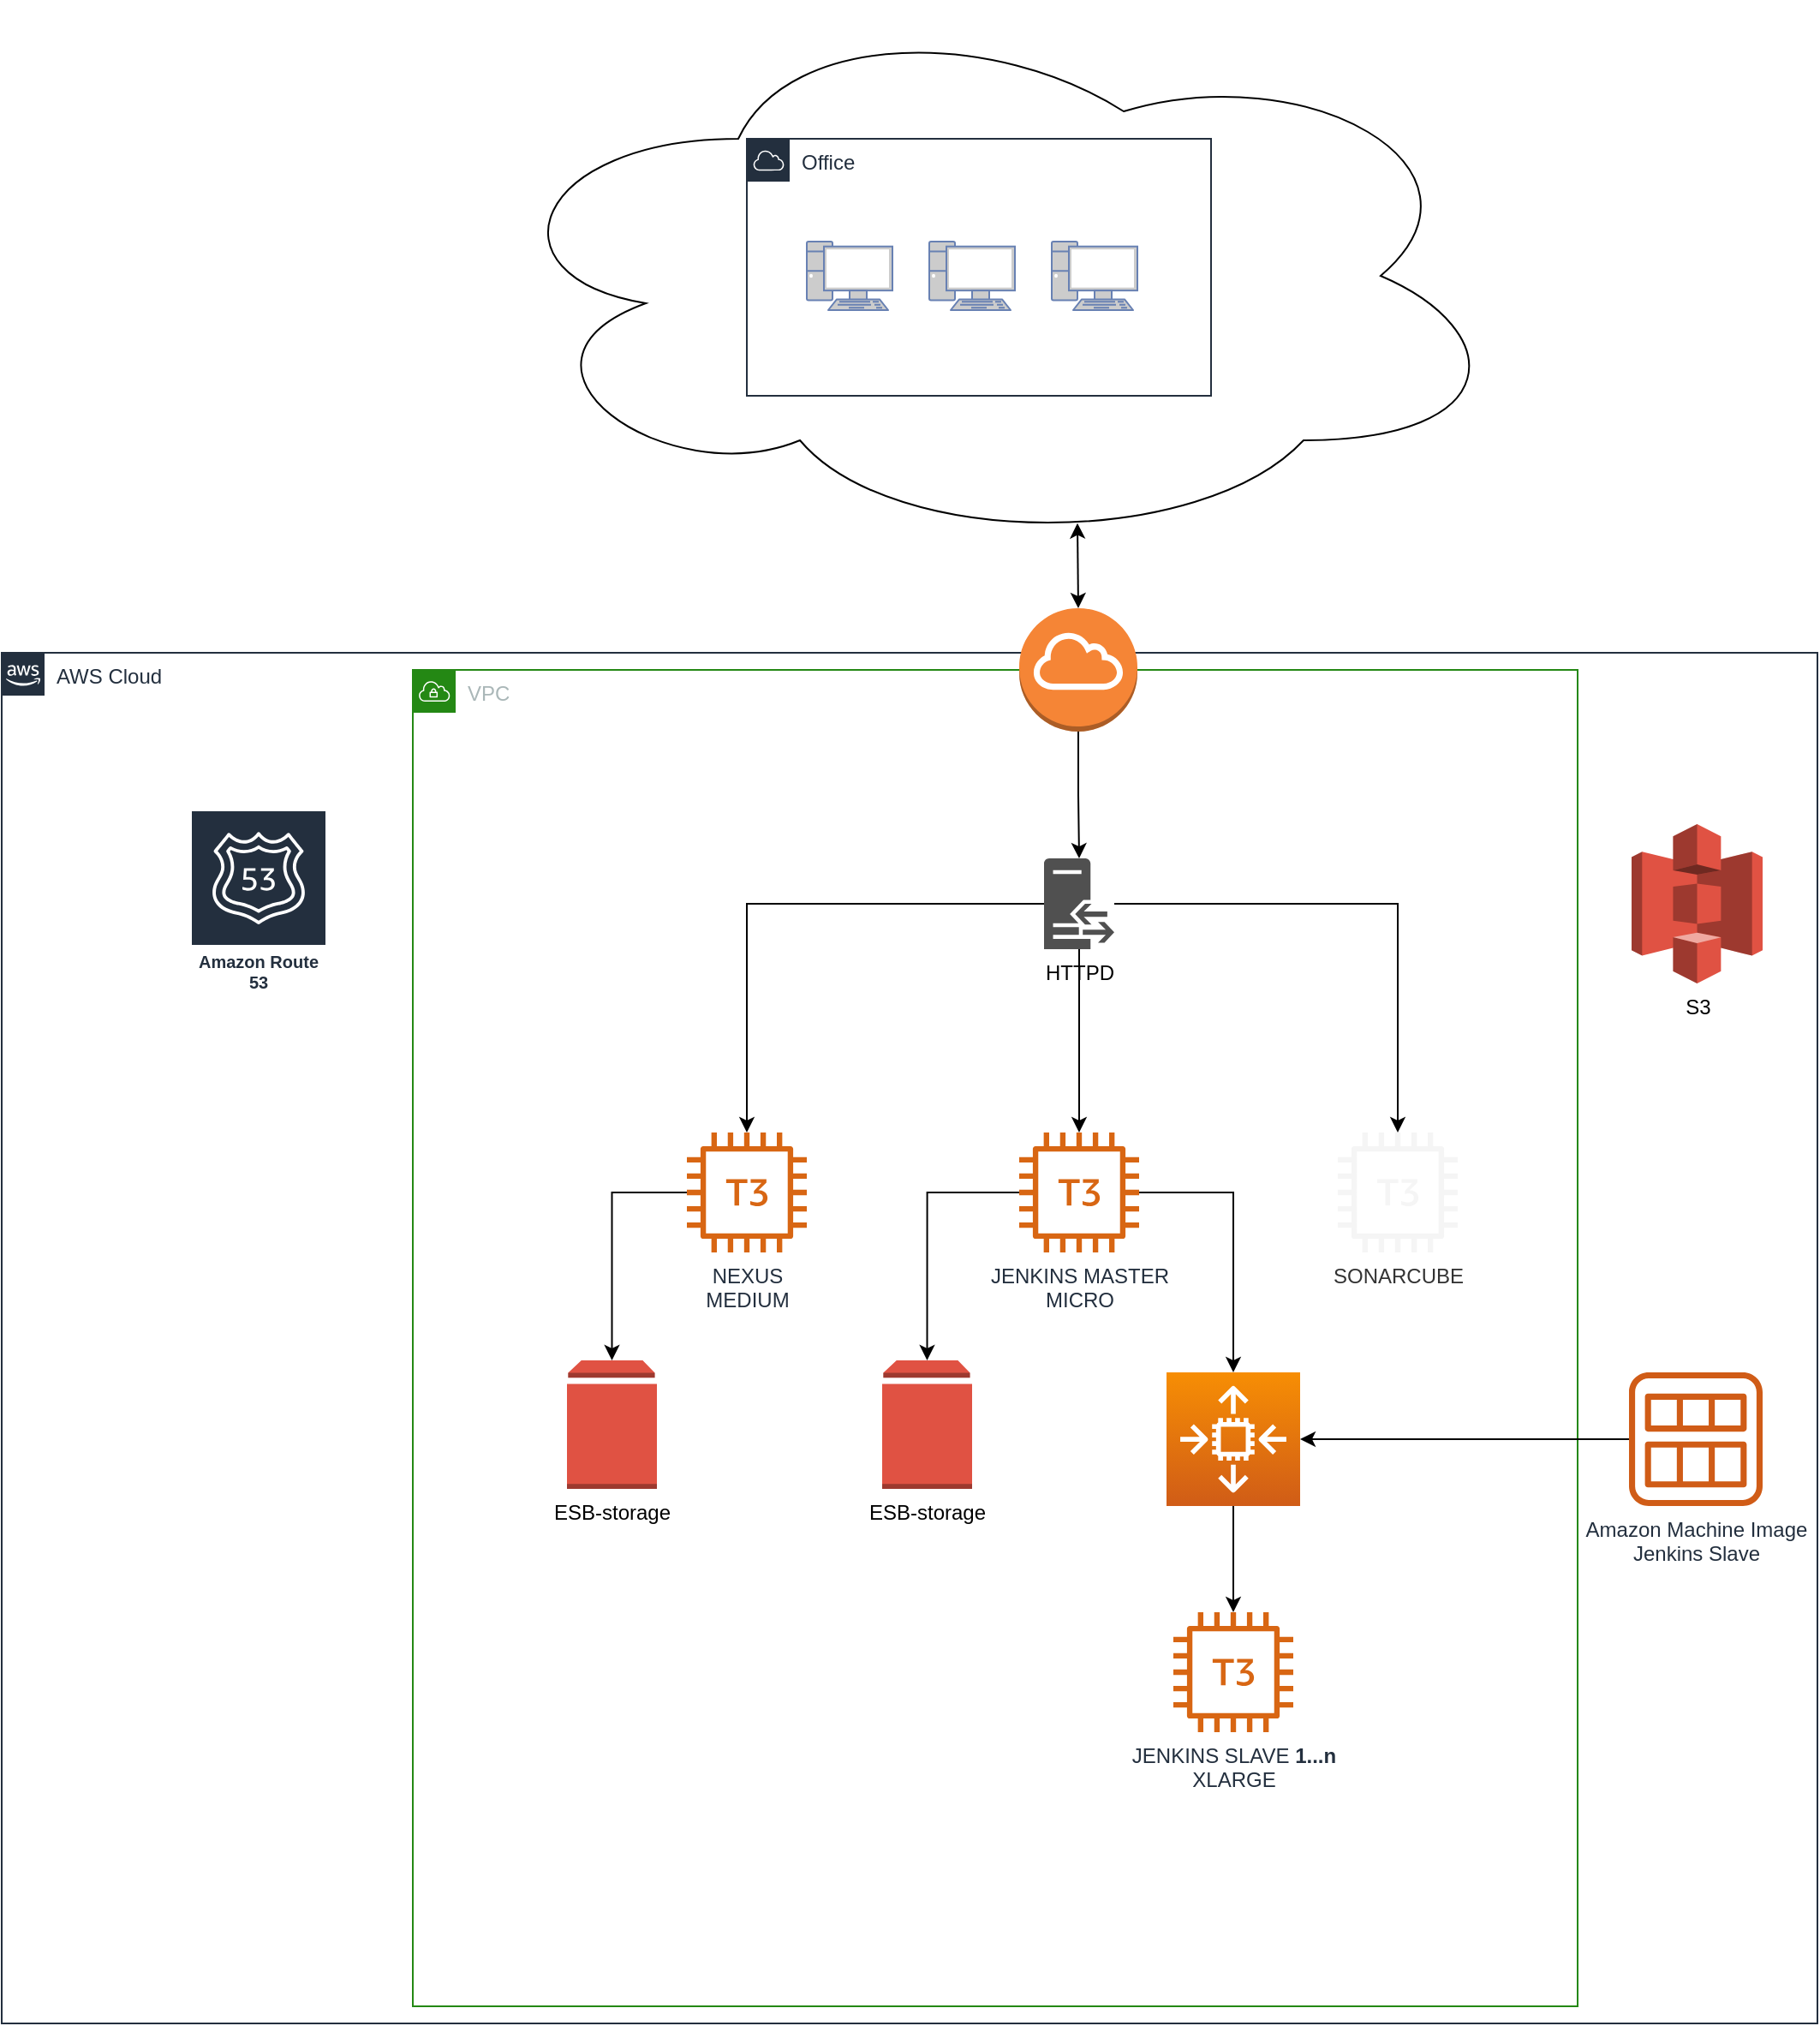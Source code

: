 <mxfile version="12.3.2" type="device" pages="1"><diagram id="eM5rHPxyaXJpARt1h5-0" name="Page-1"><mxGraphModel dx="1648" dy="1403" grid="1" gridSize="10" guides="1" tooltips="1" connect="1" arrows="1" fold="1" page="1" pageScale="1" pageWidth="1169" pageHeight="827" math="0" shadow="0"><root><mxCell id="0"/><mxCell id="1" parent="0"/><mxCell id="tSvXJsjY6IldfzyrYCN4-5" value="" style="ellipse;shape=cloud;whiteSpace=wrap;html=1;" vertex="1" parent="1"><mxGeometry x="320" y="10" width="600" height="320" as="geometry"/></mxCell><mxCell id="tSvXJsjY6IldfzyrYCN4-1" value="AWS Cloud" style="points=[[0,0],[0.25,0],[0.5,0],[0.75,0],[1,0],[1,0.25],[1,0.5],[1,0.75],[1,1],[0.75,1],[0.5,1],[0.25,1],[0,1],[0,0.75],[0,0.5],[0,0.25]];outlineConnect=0;gradientColor=none;html=1;whiteSpace=wrap;fontSize=12;fontStyle=0;shape=mxgraph.aws4.group;grIcon=mxgraph.aws4.group_aws_cloud_alt;strokeColor=#232F3E;fillColor=none;verticalAlign=top;align=left;spacingLeft=30;fontColor=#232F3E;dashed=0;" vertex="1" parent="1"><mxGeometry x="40" y="390" width="1060" height="800" as="geometry"/></mxCell><mxCell id="tSvXJsjY6IldfzyrYCN4-3" value="VPC" style="points=[[0,0],[0.25,0],[0.5,0],[0.75,0],[1,0],[1,0.25],[1,0.5],[1,0.75],[1,1],[0.75,1],[0.5,1],[0.25,1],[0,1],[0,0.75],[0,0.5],[0,0.25]];outlineConnect=0;gradientColor=none;html=1;whiteSpace=wrap;fontSize=12;fontStyle=0;shape=mxgraph.aws4.group;grIcon=mxgraph.aws4.group_vpc;strokeColor=#248814;fillColor=none;verticalAlign=top;align=left;spacingLeft=30;fontColor=#AAB7B8;dashed=0;" vertex="1" parent="1"><mxGeometry x="280" y="400" width="680" height="780" as="geometry"/></mxCell><mxCell id="tSvXJsjY6IldfzyrYCN4-4" value="Office" style="points=[[0,0],[0.25,0],[0.5,0],[0.75,0],[1,0],[1,0.25],[1,0.5],[1,0.75],[1,1],[0.75,1],[0.5,1],[0.25,1],[0,1],[0,0.75],[0,0.5],[0,0.25]];outlineConnect=0;gradientColor=none;html=1;whiteSpace=wrap;fontSize=12;fontStyle=0;shape=mxgraph.aws4.group;grIcon=mxgraph.aws4.group_aws_cloud;strokeColor=#232F3E;fillColor=none;verticalAlign=top;align=left;spacingLeft=30;fontColor=#232F3E;dashed=0;" vertex="1" parent="1"><mxGeometry x="475" y="90" width="271" height="150" as="geometry"/></mxCell><mxCell id="tSvXJsjY6IldfzyrYCN4-7" value="S3" style="outlineConnect=0;dashed=0;verticalLabelPosition=bottom;verticalAlign=top;align=center;html=1;shape=mxgraph.aws3.s3;fillColor=#E05243;gradientColor=none;" vertex="1" parent="1"><mxGeometry x="991.5" y="490" width="76.5" height="93" as="geometry"/></mxCell><mxCell id="tSvXJsjY6IldfzyrYCN4-57" style="edgeStyle=orthogonalEdgeStyle;rounded=0;orthogonalLoop=1;jettySize=auto;html=1;exitX=0.5;exitY=1;exitDx=0;exitDy=0;exitPerimeter=0;" edge="1" parent="1" source="tSvXJsjY6IldfzyrYCN4-11" target="tSvXJsjY6IldfzyrYCN4-54"><mxGeometry relative="1" as="geometry"/></mxCell><mxCell id="tSvXJsjY6IldfzyrYCN4-11" value="" style="outlineConnect=0;dashed=0;verticalLabelPosition=bottom;verticalAlign=top;align=center;html=1;shape=mxgraph.aws3.internet_gateway;fillColor=#F58536;gradientColor=none;" vertex="1" parent="1"><mxGeometry x="634" y="364" width="69" height="72" as="geometry"/></mxCell><mxCell id="tSvXJsjY6IldfzyrYCN4-12" value="" style="endArrow=classic;startArrow=classic;html=1;exitX=0.5;exitY=0;exitDx=0;exitDy=0;exitPerimeter=0;entryX=0.58;entryY=0.951;entryDx=0;entryDy=0;entryPerimeter=0;" edge="1" parent="1" source="tSvXJsjY6IldfzyrYCN4-11" target="tSvXJsjY6IldfzyrYCN4-5"><mxGeometry width="50" height="50" relative="1" as="geometry"><mxPoint x="630" y="364" as="sourcePoint"/><mxPoint x="672" y="320" as="targetPoint"/></mxGeometry></mxCell><mxCell id="tSvXJsjY6IldfzyrYCN4-20" value="Amazon Route 53" style="outlineConnect=0;fontColor=#232F3E;gradientColor=none;strokeColor=#ffffff;fillColor=#232F3E;dashed=0;verticalLabelPosition=middle;verticalAlign=bottom;align=center;html=1;whiteSpace=wrap;fontSize=10;fontStyle=1;spacing=3;shape=mxgraph.aws4.productIcon;prIcon=mxgraph.aws4.route_53;" vertex="1" parent="1"><mxGeometry x="150" y="481.5" width="80" height="110" as="geometry"/></mxCell><mxCell id="tSvXJsjY6IldfzyrYCN4-40" style="edgeStyle=orthogonalEdgeStyle;rounded=0;orthogonalLoop=1;jettySize=auto;html=1;" edge="1" parent="1" source="tSvXJsjY6IldfzyrYCN4-22" target="tSvXJsjY6IldfzyrYCN4-38"><mxGeometry relative="1" as="geometry"/></mxCell><mxCell id="tSvXJsjY6IldfzyrYCN4-53" style="edgeStyle=orthogonalEdgeStyle;rounded=0;orthogonalLoop=1;jettySize=auto;html=1;entryX=0.5;entryY=0;entryDx=0;entryDy=0;entryPerimeter=0;" edge="1" parent="1" source="tSvXJsjY6IldfzyrYCN4-22" target="tSvXJsjY6IldfzyrYCN4-51"><mxGeometry relative="1" as="geometry"/></mxCell><mxCell id="tSvXJsjY6IldfzyrYCN4-22" value="JENKINS MASTER&lt;br&gt;MICRO" style="outlineConnect=0;fontColor=#232F3E;gradientColor=none;fillColor=#D86613;strokeColor=none;dashed=0;verticalLabelPosition=bottom;verticalAlign=top;align=center;html=1;fontSize=12;fontStyle=0;aspect=fixed;pointerEvents=1;shape=mxgraph.aws4.t3_instance;" vertex="1" parent="1"><mxGeometry x="634" y="670" width="70" height="70" as="geometry"/></mxCell><mxCell id="tSvXJsjY6IldfzyrYCN4-52" style="edgeStyle=orthogonalEdgeStyle;rounded=0;orthogonalLoop=1;jettySize=auto;html=1;" edge="1" parent="1" source="tSvXJsjY6IldfzyrYCN4-23" target="tSvXJsjY6IldfzyrYCN4-50"><mxGeometry relative="1" as="geometry"/></mxCell><mxCell id="tSvXJsjY6IldfzyrYCN4-23" value="NEXUS&lt;br&gt;MEDIUM" style="outlineConnect=0;fontColor=#232F3E;gradientColor=none;fillColor=#D86613;strokeColor=none;dashed=0;verticalLabelPosition=bottom;verticalAlign=top;align=center;html=1;fontSize=12;fontStyle=0;aspect=fixed;pointerEvents=1;shape=mxgraph.aws4.t3_instance;" vertex="1" parent="1"><mxGeometry x="440" y="670" width="70" height="70" as="geometry"/></mxCell><mxCell id="tSvXJsjY6IldfzyrYCN4-26" value="SONARCUBE" style="outlineConnect=0;fontColor=#333333;fillColor=#f5f5f5;strokeColor=#666666;dashed=0;verticalLabelPosition=bottom;verticalAlign=top;align=center;html=1;fontSize=12;fontStyle=0;aspect=fixed;pointerEvents=1;shape=mxgraph.aws4.t3_instance;" vertex="1" parent="1"><mxGeometry x="820" y="670" width="70" height="70" as="geometry"/></mxCell><mxCell id="tSvXJsjY6IldfzyrYCN4-29" style="edgeStyle=orthogonalEdgeStyle;rounded=0;orthogonalLoop=1;jettySize=auto;html=1;exitX=0.5;exitY=1;exitDx=0;exitDy=0;exitPerimeter=0;" edge="1" parent="1"><mxGeometry relative="1" as="geometry"><mxPoint x="1041" y="827" as="sourcePoint"/><mxPoint x="1041" y="827" as="targetPoint"/></mxGeometry></mxCell><mxCell id="tSvXJsjY6IldfzyrYCN4-41" style="edgeStyle=orthogonalEdgeStyle;rounded=0;orthogonalLoop=1;jettySize=auto;html=1;" edge="1" parent="1" source="tSvXJsjY6IldfzyrYCN4-30" target="tSvXJsjY6IldfzyrYCN4-38"><mxGeometry relative="1" as="geometry"><Array as="points"><mxPoint x="1050" y="849"/></Array></mxGeometry></mxCell><mxCell id="tSvXJsjY6IldfzyrYCN4-30" value="Amazon Machine Image&lt;br&gt;Jenkins Slave" style="outlineConnect=0;fontColor=#232F3E;gradientColor=none;fillColor=#D05C17;strokeColor=none;dashed=0;verticalLabelPosition=bottom;verticalAlign=top;align=center;html=1;fontSize=12;fontStyle=0;aspect=fixed;pointerEvents=1;shape=mxgraph.aws4.ami;" vertex="1" parent="1"><mxGeometry x="990" y="810" width="78" height="78" as="geometry"/></mxCell><mxCell id="tSvXJsjY6IldfzyrYCN4-46" style="edgeStyle=orthogonalEdgeStyle;rounded=0;orthogonalLoop=1;jettySize=auto;html=1;" edge="1" parent="1" source="tSvXJsjY6IldfzyrYCN4-38" target="tSvXJsjY6IldfzyrYCN4-42"><mxGeometry relative="1" as="geometry"/></mxCell><mxCell id="tSvXJsjY6IldfzyrYCN4-38" value="" style="outlineConnect=0;fontColor=#232F3E;gradientColor=#F78E04;gradientDirection=north;fillColor=#D05C17;strokeColor=#ffffff;dashed=0;verticalLabelPosition=bottom;verticalAlign=top;align=center;html=1;fontSize=12;fontStyle=0;aspect=fixed;shape=mxgraph.aws4.resourceIcon;resIcon=mxgraph.aws4.auto_scaling2;" vertex="1" parent="1"><mxGeometry x="720" y="810" width="78" height="78" as="geometry"/></mxCell><mxCell id="tSvXJsjY6IldfzyrYCN4-42" value="JENKINS SLAVE &lt;b&gt;1...n&lt;/b&gt;&lt;br&gt;XLARGE" style="outlineConnect=0;fontColor=#232F3E;gradientColor=none;fillColor=#D86613;strokeColor=none;dashed=0;verticalLabelPosition=bottom;verticalAlign=top;align=center;html=1;fontSize=12;fontStyle=0;aspect=fixed;pointerEvents=1;shape=mxgraph.aws4.t3_instance;" vertex="1" parent="1"><mxGeometry x="724" y="950" width="70" height="70" as="geometry"/></mxCell><mxCell id="tSvXJsjY6IldfzyrYCN4-50" value="ESB-storage" style="outlineConnect=0;dashed=0;verticalLabelPosition=bottom;verticalAlign=top;align=center;html=1;shape=mxgraph.aws3.volume;fillColor=#E05243;gradientColor=none;" vertex="1" parent="1"><mxGeometry x="370" y="803" width="52.5" height="75" as="geometry"/></mxCell><mxCell id="tSvXJsjY6IldfzyrYCN4-51" value="ESB-storage" style="outlineConnect=0;dashed=0;verticalLabelPosition=bottom;verticalAlign=top;align=center;html=1;shape=mxgraph.aws3.volume;fillColor=#E05243;gradientColor=none;" vertex="1" parent="1"><mxGeometry x="554" y="803" width="52.5" height="75" as="geometry"/></mxCell><mxCell id="tSvXJsjY6IldfzyrYCN4-55" style="edgeStyle=orthogonalEdgeStyle;rounded=0;orthogonalLoop=1;jettySize=auto;html=1;" edge="1" parent="1" source="tSvXJsjY6IldfzyrYCN4-54" target="tSvXJsjY6IldfzyrYCN4-22"><mxGeometry relative="1" as="geometry"/></mxCell><mxCell id="tSvXJsjY6IldfzyrYCN4-58" style="edgeStyle=orthogonalEdgeStyle;rounded=0;orthogonalLoop=1;jettySize=auto;html=1;" edge="1" parent="1" source="tSvXJsjY6IldfzyrYCN4-54" target="tSvXJsjY6IldfzyrYCN4-23"><mxGeometry relative="1" as="geometry"/></mxCell><mxCell id="tSvXJsjY6IldfzyrYCN4-59" style="edgeStyle=orthogonalEdgeStyle;rounded=0;orthogonalLoop=1;jettySize=auto;html=1;" edge="1" parent="1" source="tSvXJsjY6IldfzyrYCN4-54" target="tSvXJsjY6IldfzyrYCN4-26"><mxGeometry relative="1" as="geometry"/></mxCell><mxCell id="tSvXJsjY6IldfzyrYCN4-54" value="HTTPD" style="pointerEvents=1;shadow=0;dashed=0;html=1;strokeColor=none;fillColor=#505050;labelPosition=center;verticalLabelPosition=bottom;verticalAlign=top;outlineConnect=0;align=center;shape=mxgraph.office.servers.reverse_proxy;" vertex="1" parent="1"><mxGeometry x="648.5" y="510" width="41" height="53" as="geometry"/></mxCell><mxCell id="tSvXJsjY6IldfzyrYCN4-60" value="" style="fontColor=#0066CC;verticalAlign=top;verticalLabelPosition=bottom;labelPosition=center;align=center;html=1;outlineConnect=0;fillColor=#CCCCCC;strokeColor=#6881B3;gradientColor=none;gradientDirection=north;strokeWidth=2;shape=mxgraph.networks.pc;" vertex="1" parent="1"><mxGeometry x="510" y="150" width="50" height="40" as="geometry"/></mxCell><mxCell id="tSvXJsjY6IldfzyrYCN4-61" value="" style="fontColor=#0066CC;verticalAlign=top;verticalLabelPosition=bottom;labelPosition=center;align=center;html=1;outlineConnect=0;fillColor=#CCCCCC;strokeColor=#6881B3;gradientColor=none;gradientDirection=north;strokeWidth=2;shape=mxgraph.networks.pc;" vertex="1" parent="1"><mxGeometry x="581.5" y="150" width="50" height="40" as="geometry"/></mxCell><mxCell id="tSvXJsjY6IldfzyrYCN4-62" value="" style="fontColor=#0066CC;verticalAlign=top;verticalLabelPosition=bottom;labelPosition=center;align=center;html=1;outlineConnect=0;fillColor=#CCCCCC;strokeColor=#6881B3;gradientColor=none;gradientDirection=north;strokeWidth=2;shape=mxgraph.networks.pc;" vertex="1" parent="1"><mxGeometry x="653" y="150" width="50" height="40" as="geometry"/></mxCell></root></mxGraphModel></diagram></mxfile>